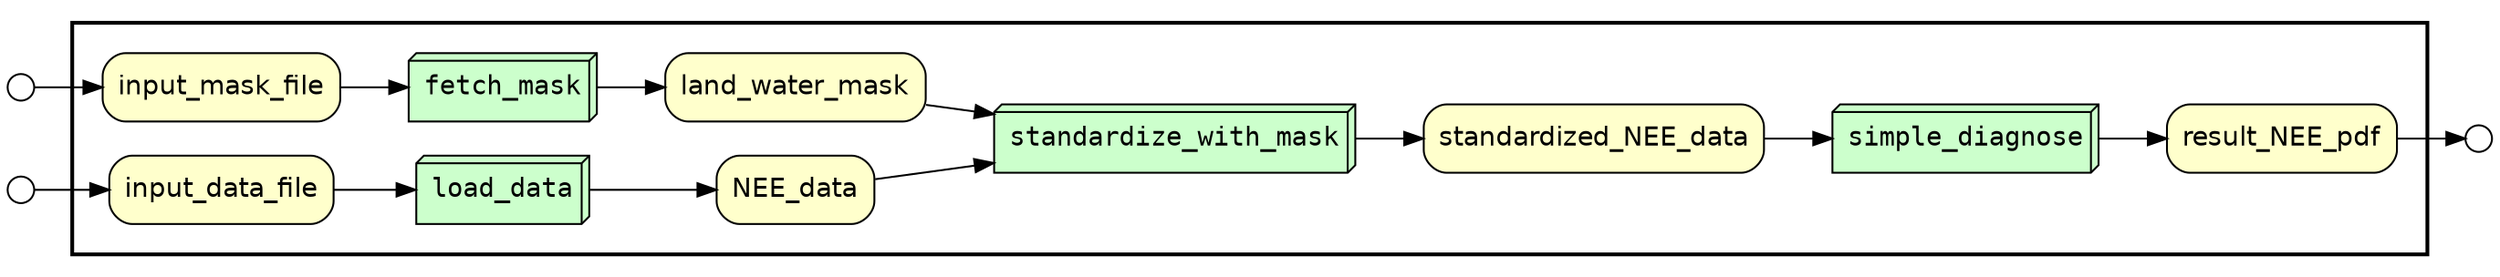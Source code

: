 digraph Workflow {
rankdir=LR
subgraph cluster0 {
label=""
penwidth=2
fontsize=18
subgraph cluster1 {
label=""
color="white"
graph[fontname=Courier]
node[fontname=Courier]
node[shape=box3d style="filled" fillcolor="#CCFFCC" peripheries=1 label=""]
node1 [label="fetch_mask"]
node2 [label="load_data"]
node3 [label="standardize_with_mask"]
node4 [label="simple_diagnose"]
node[fontname=Helvetica]
node[shape=box style="rounded,filled" fillcolor="#FFFFCC" peripheries=1 label=""]
node5 [label="result_NEE_pdf"]
node6 [label="input_mask_file"]
node7 [label="input_data_file"]
node8 [label="NEE_data"]
node9 [label="land_water_mask"]
node10 [label="standardized_NEE_data"]
}}
node[shape=circle style="rounded,filled" fillcolor="#FFFFFF" peripheries=1 label="" width=0.2]
node11
node12
node13
node1 -> node9
node6 -> node1
node2 -> node8
node7 -> node2
node3 -> node10
node8 -> node3
node9 -> node3
node4 -> node5
node10 -> node4
node11 -> node6
node12 -> node7
node5 -> node13
}
